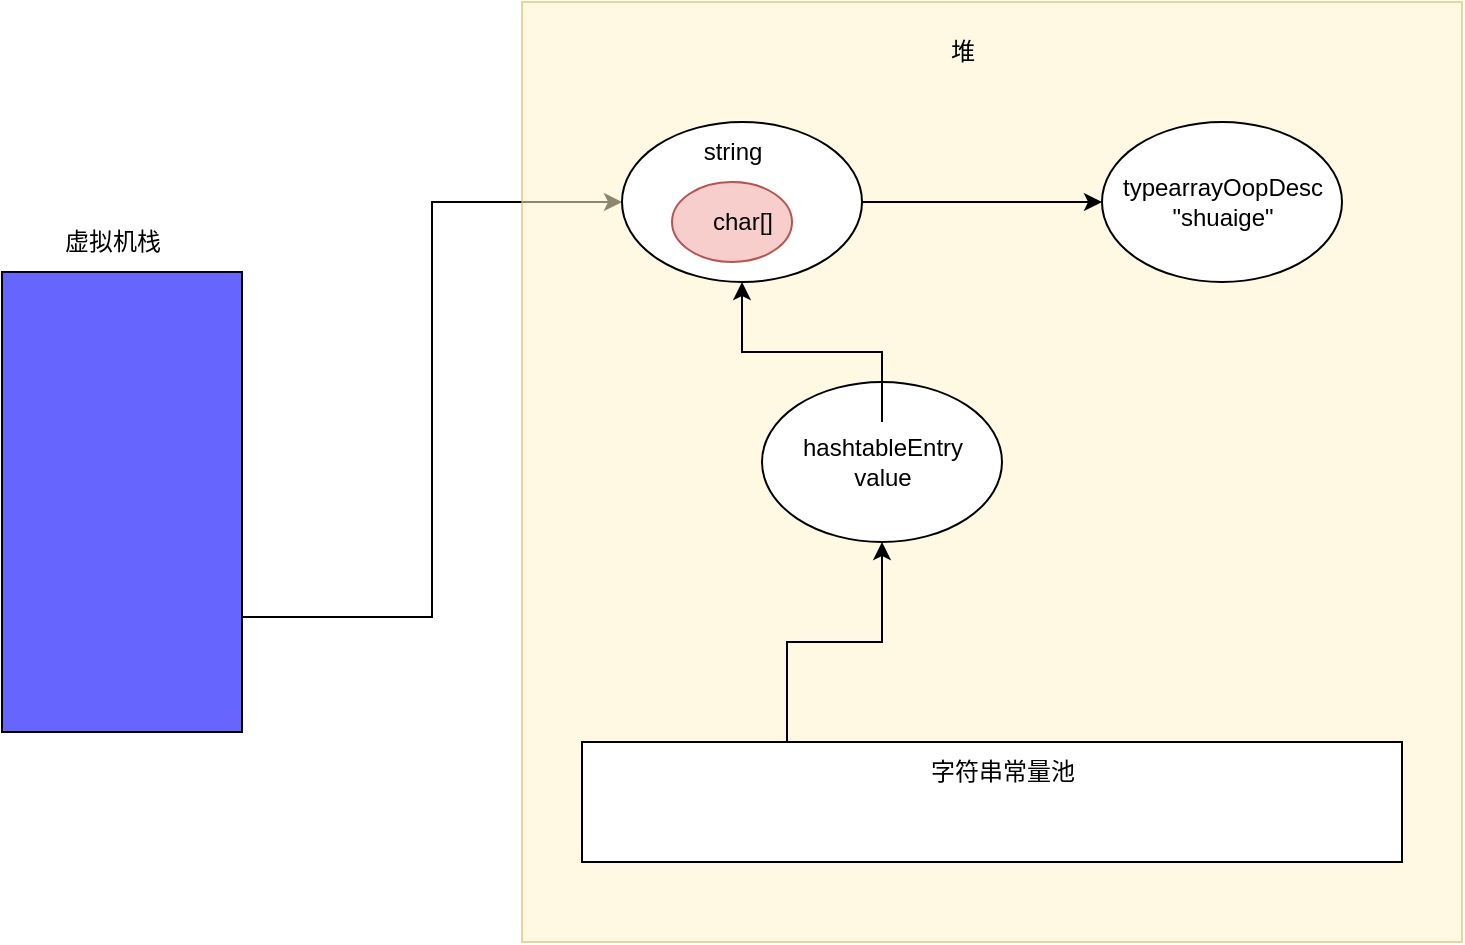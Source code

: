 <mxfile version="21.3.8" type="github">
  <diagram name="第 1 页" id="DHPTtGvJahocfKdbbxIG">
    <mxGraphModel dx="1050" dy="538" grid="1" gridSize="10" guides="1" tooltips="1" connect="1" arrows="1" fold="1" page="1" pageScale="1" pageWidth="827" pageHeight="1169" math="0" shadow="0">
      <root>
        <mxCell id="0" />
        <mxCell id="1" parent="0" />
        <mxCell id="ohoGjBn0Uxjc92WllkWH-35" style="edgeStyle=orthogonalEdgeStyle;rounded=0;orthogonalLoop=1;jettySize=auto;html=1;exitX=1;exitY=0.75;exitDx=0;exitDy=0;entryX=0;entryY=0.5;entryDx=0;entryDy=0;" edge="1" parent="1" source="ohoGjBn0Uxjc92WllkWH-16" target="ohoGjBn0Uxjc92WllkWH-21">
          <mxGeometry relative="1" as="geometry" />
        </mxCell>
        <mxCell id="ohoGjBn0Uxjc92WllkWH-16" value="" style="rounded=0;whiteSpace=wrap;html=1;fillColor=#6666FF;" vertex="1" parent="1">
          <mxGeometry x="80" y="355" width="120" height="230" as="geometry" />
        </mxCell>
        <mxCell id="ohoGjBn0Uxjc92WllkWH-18" value="虚拟机栈" style="text;html=1;align=center;verticalAlign=middle;resizable=0;points=[];autosize=1;strokeColor=none;fillColor=none;" vertex="1" parent="1">
          <mxGeometry x="100" y="325" width="70" height="30" as="geometry" />
        </mxCell>
        <mxCell id="ohoGjBn0Uxjc92WllkWH-20" value="" style="whiteSpace=wrap;html=1;aspect=fixed;fillColor=#fff2cc;strokeColor=#d6b656;opacity=55;" vertex="1" parent="1">
          <mxGeometry x="340" y="220" width="470" height="470" as="geometry" />
        </mxCell>
        <mxCell id="ohoGjBn0Uxjc92WllkWH-34" style="edgeStyle=orthogonalEdgeStyle;rounded=0;orthogonalLoop=1;jettySize=auto;html=1;" edge="1" parent="1" source="ohoGjBn0Uxjc92WllkWH-21" target="ohoGjBn0Uxjc92WllkWH-27">
          <mxGeometry relative="1" as="geometry" />
        </mxCell>
        <mxCell id="ohoGjBn0Uxjc92WllkWH-21" value="" style="ellipse;whiteSpace=wrap;html=1;" vertex="1" parent="1">
          <mxGeometry x="390" y="280" width="120" height="80" as="geometry" />
        </mxCell>
        <mxCell id="ohoGjBn0Uxjc92WllkWH-22" value="堆" style="text;html=1;align=center;verticalAlign=middle;resizable=0;points=[];autosize=1;strokeColor=none;fillColor=none;" vertex="1" parent="1">
          <mxGeometry x="540" y="230" width="40" height="30" as="geometry" />
        </mxCell>
        <mxCell id="ohoGjBn0Uxjc92WllkWH-23" value="string" style="text;html=1;align=center;verticalAlign=middle;resizable=0;points=[];autosize=1;strokeColor=none;fillColor=none;" vertex="1" parent="1">
          <mxGeometry x="420" y="280" width="50" height="30" as="geometry" />
        </mxCell>
        <mxCell id="ohoGjBn0Uxjc92WllkWH-24" value="" style="ellipse;whiteSpace=wrap;html=1;fillColor=#f8cecc;strokeColor=#b85450;" vertex="1" parent="1">
          <mxGeometry x="415" y="310" width="60" height="40" as="geometry" />
        </mxCell>
        <mxCell id="ohoGjBn0Uxjc92WllkWH-25" value="char[]" style="text;html=1;align=center;verticalAlign=middle;resizable=0;points=[];autosize=1;strokeColor=none;fillColor=none;" vertex="1" parent="1">
          <mxGeometry x="425" y="315" width="50" height="30" as="geometry" />
        </mxCell>
        <mxCell id="ohoGjBn0Uxjc92WllkWH-26" value="" style="ellipse;whiteSpace=wrap;html=1;" vertex="1" parent="1">
          <mxGeometry x="630" y="280" width="120" height="80" as="geometry" />
        </mxCell>
        <mxCell id="ohoGjBn0Uxjc92WllkWH-27" value="&lt;div&gt;typearrayOopDesc&lt;/div&gt;&lt;div&gt;&quot;shuaige&quot;&lt;br&gt;&lt;/div&gt;" style="text;html=1;align=center;verticalAlign=middle;resizable=0;points=[];autosize=1;strokeColor=none;fillColor=none;" vertex="1" parent="1">
          <mxGeometry x="630" y="300" width="120" height="40" as="geometry" />
        </mxCell>
        <mxCell id="ohoGjBn0Uxjc92WllkWH-28" value="" style="ellipse;whiteSpace=wrap;html=1;" vertex="1" parent="1">
          <mxGeometry x="460" y="410" width="120" height="80" as="geometry" />
        </mxCell>
        <mxCell id="ohoGjBn0Uxjc92WllkWH-33" style="edgeStyle=orthogonalEdgeStyle;rounded=0;orthogonalLoop=1;jettySize=auto;html=1;entryX=0.5;entryY=1;entryDx=0;entryDy=0;" edge="1" parent="1" source="ohoGjBn0Uxjc92WllkWH-29" target="ohoGjBn0Uxjc92WllkWH-21">
          <mxGeometry relative="1" as="geometry" />
        </mxCell>
        <mxCell id="ohoGjBn0Uxjc92WllkWH-29" value="&lt;div&gt;hashtableEntry&lt;/div&gt;&lt;div&gt;value&lt;br&gt;&lt;/div&gt;" style="text;html=1;align=center;verticalAlign=middle;resizable=0;points=[];autosize=1;strokeColor=none;fillColor=none;" vertex="1" parent="1">
          <mxGeometry x="470" y="430" width="100" height="40" as="geometry" />
        </mxCell>
        <mxCell id="ohoGjBn0Uxjc92WllkWH-32" style="edgeStyle=orthogonalEdgeStyle;rounded=0;orthogonalLoop=1;jettySize=auto;html=1;exitX=0.25;exitY=0;exitDx=0;exitDy=0;entryX=0.5;entryY=1;entryDx=0;entryDy=0;" edge="1" parent="1" source="ohoGjBn0Uxjc92WllkWH-30" target="ohoGjBn0Uxjc92WllkWH-28">
          <mxGeometry relative="1" as="geometry" />
        </mxCell>
        <mxCell id="ohoGjBn0Uxjc92WllkWH-30" value="" style="rounded=0;whiteSpace=wrap;html=1;" vertex="1" parent="1">
          <mxGeometry x="370" y="590" width="410" height="60" as="geometry" />
        </mxCell>
        <mxCell id="ohoGjBn0Uxjc92WllkWH-31" value="字符串常量池" style="text;html=1;align=center;verticalAlign=middle;resizable=0;points=[];autosize=1;strokeColor=none;fillColor=none;" vertex="1" parent="1">
          <mxGeometry x="530" y="590" width="100" height="30" as="geometry" />
        </mxCell>
      </root>
    </mxGraphModel>
  </diagram>
</mxfile>
